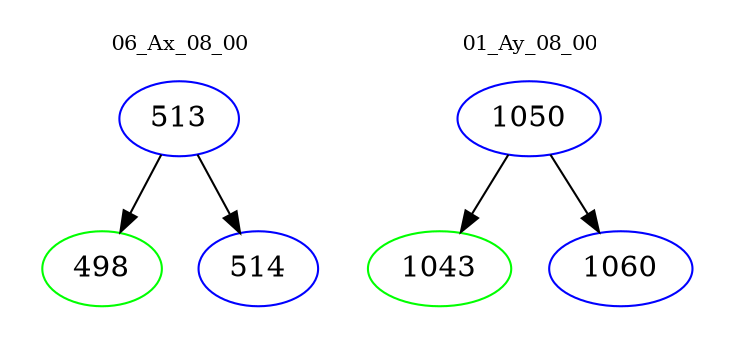 digraph{
subgraph cluster_0 {
color = white
label = "06_Ax_08_00";
fontsize=10;
T0_513 [label="513", color="blue"]
T0_513 -> T0_498 [color="black"]
T0_498 [label="498", color="green"]
T0_513 -> T0_514 [color="black"]
T0_514 [label="514", color="blue"]
}
subgraph cluster_1 {
color = white
label = "01_Ay_08_00";
fontsize=10;
T1_1050 [label="1050", color="blue"]
T1_1050 -> T1_1043 [color="black"]
T1_1043 [label="1043", color="green"]
T1_1050 -> T1_1060 [color="black"]
T1_1060 [label="1060", color="blue"]
}
}

